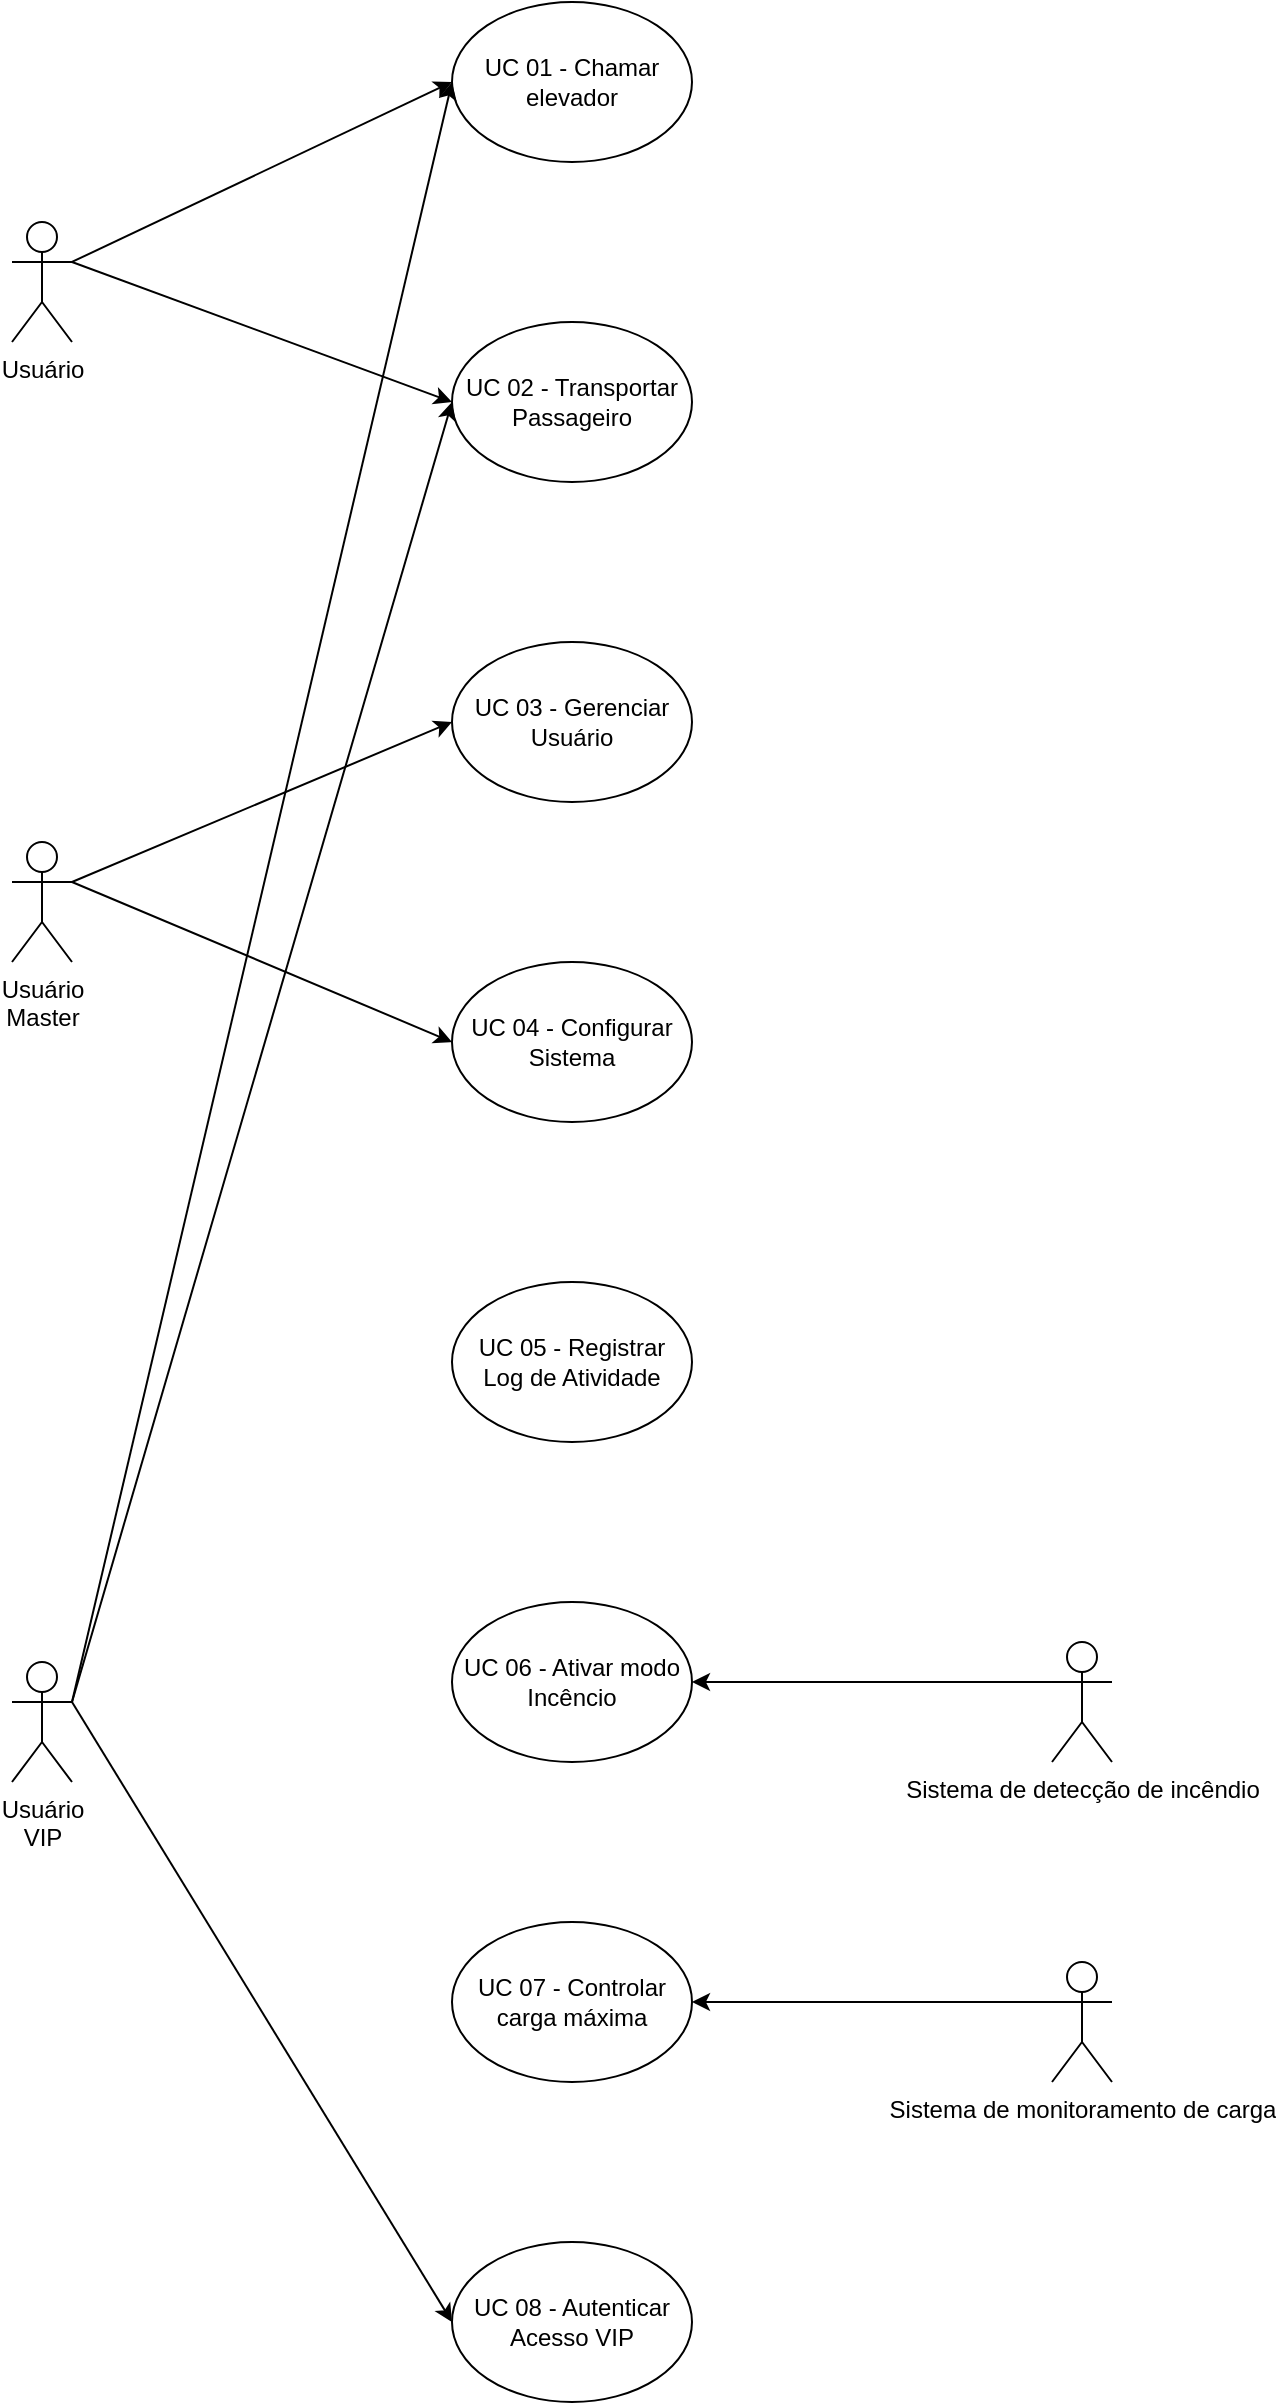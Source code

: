 <mxfile version="24.8.4">
  <diagram name="Página-1" id="GKXoOICRaqLs6bxmES5K">
    <mxGraphModel dx="1434" dy="746" grid="1" gridSize="10" guides="1" tooltips="1" connect="1" arrows="1" fold="1" page="1" pageScale="1" pageWidth="827" pageHeight="1169" math="0" shadow="0">
      <root>
        <mxCell id="0" />
        <mxCell id="1" parent="0" />
        <mxCell id="_bmpQhyxs5mGQkJciRoT-1" value="UC 03 - Gerenciar Usuário" style="ellipse;whiteSpace=wrap;html=1;" vertex="1" parent="1">
          <mxGeometry x="360" y="360" width="120" height="80" as="geometry" />
        </mxCell>
        <mxCell id="_bmpQhyxs5mGQkJciRoT-2" value="UC 02 - Transportar Passageiro" style="ellipse;whiteSpace=wrap;html=1;" vertex="1" parent="1">
          <mxGeometry x="360" y="200" width="120" height="80" as="geometry" />
        </mxCell>
        <mxCell id="_bmpQhyxs5mGQkJciRoT-3" value="UC 01 - Chamar elevador" style="ellipse;whiteSpace=wrap;html=1;" vertex="1" parent="1">
          <mxGeometry x="360" y="40" width="120" height="80" as="geometry" />
        </mxCell>
        <mxCell id="_bmpQhyxs5mGQkJciRoT-4" value="UC 05 - Registrar&lt;div&gt;Log de Atividade&lt;/div&gt;" style="ellipse;whiteSpace=wrap;html=1;" vertex="1" parent="1">
          <mxGeometry x="360" y="680" width="120" height="80" as="geometry" />
        </mxCell>
        <mxCell id="_bmpQhyxs5mGQkJciRoT-5" value="UC 04 - Configurar Sistema" style="ellipse;whiteSpace=wrap;html=1;" vertex="1" parent="1">
          <mxGeometry x="360" y="520" width="120" height="80" as="geometry" />
        </mxCell>
        <mxCell id="_bmpQhyxs5mGQkJciRoT-12" style="rounded=0;orthogonalLoop=1;jettySize=auto;html=1;exitX=1;exitY=0.333;exitDx=0;exitDy=0;exitPerimeter=0;entryX=0;entryY=0.5;entryDx=0;entryDy=0;" edge="1" parent="1" source="_bmpQhyxs5mGQkJciRoT-6" target="_bmpQhyxs5mGQkJciRoT-3">
          <mxGeometry relative="1" as="geometry" />
        </mxCell>
        <mxCell id="_bmpQhyxs5mGQkJciRoT-13" style="rounded=0;orthogonalLoop=1;jettySize=auto;html=1;exitX=1;exitY=0.333;exitDx=0;exitDy=0;exitPerimeter=0;entryX=0;entryY=0.5;entryDx=0;entryDy=0;" edge="1" parent="1" source="_bmpQhyxs5mGQkJciRoT-6" target="_bmpQhyxs5mGQkJciRoT-2">
          <mxGeometry relative="1" as="geometry" />
        </mxCell>
        <mxCell id="_bmpQhyxs5mGQkJciRoT-6" value="Usuário" style="shape=umlActor;verticalLabelPosition=bottom;verticalAlign=top;html=1;outlineConnect=0;direction=east;" vertex="1" parent="1">
          <mxGeometry x="140" y="150" width="30" height="60" as="geometry" />
        </mxCell>
        <mxCell id="_bmpQhyxs5mGQkJciRoT-7" value="UC 06 - Ativar modo Incêncio" style="ellipse;whiteSpace=wrap;html=1;" vertex="1" parent="1">
          <mxGeometry x="360" y="840" width="120" height="80" as="geometry" />
        </mxCell>
        <mxCell id="_bmpQhyxs5mGQkJciRoT-8" value="UC 07 - Controlar&lt;div&gt;carga máxima&lt;/div&gt;" style="ellipse;whiteSpace=wrap;html=1;" vertex="1" parent="1">
          <mxGeometry x="360" y="1000" width="120" height="80" as="geometry" />
        </mxCell>
        <mxCell id="_bmpQhyxs5mGQkJciRoT-9" value="UC 08 - Autenticar&lt;div&gt;Acesso VIP&lt;/div&gt;" style="ellipse;whiteSpace=wrap;html=1;" vertex="1" parent="1">
          <mxGeometry x="360" y="1160" width="120" height="80" as="geometry" />
        </mxCell>
        <mxCell id="_bmpQhyxs5mGQkJciRoT-16" style="rounded=0;orthogonalLoop=1;jettySize=auto;html=1;exitX=1;exitY=0.333;exitDx=0;exitDy=0;exitPerimeter=0;entryX=0;entryY=0.5;entryDx=0;entryDy=0;" edge="1" parent="1" source="_bmpQhyxs5mGQkJciRoT-14" target="_bmpQhyxs5mGQkJciRoT-1">
          <mxGeometry relative="1" as="geometry" />
        </mxCell>
        <mxCell id="_bmpQhyxs5mGQkJciRoT-17" style="rounded=0;orthogonalLoop=1;jettySize=auto;html=1;exitX=1;exitY=0.333;exitDx=0;exitDy=0;exitPerimeter=0;entryX=0;entryY=0.5;entryDx=0;entryDy=0;" edge="1" parent="1" source="_bmpQhyxs5mGQkJciRoT-14" target="_bmpQhyxs5mGQkJciRoT-5">
          <mxGeometry relative="1" as="geometry" />
        </mxCell>
        <mxCell id="_bmpQhyxs5mGQkJciRoT-14" value="Usuário&lt;div&gt;Master&lt;/div&gt;" style="shape=umlActor;verticalLabelPosition=bottom;verticalAlign=top;html=1;outlineConnect=0;" vertex="1" parent="1">
          <mxGeometry x="140" y="460" width="30" height="60" as="geometry" />
        </mxCell>
        <mxCell id="_bmpQhyxs5mGQkJciRoT-23" style="rounded=0;orthogonalLoop=1;jettySize=auto;html=1;exitX=0;exitY=0.333;exitDx=0;exitDy=0;exitPerimeter=0;entryX=1;entryY=0.5;entryDx=0;entryDy=0;" edge="1" parent="1" source="_bmpQhyxs5mGQkJciRoT-18" target="_bmpQhyxs5mGQkJciRoT-7">
          <mxGeometry relative="1" as="geometry" />
        </mxCell>
        <mxCell id="_bmpQhyxs5mGQkJciRoT-18" value="Sistema de detecção de incêndio" style="shape=umlActor;verticalLabelPosition=bottom;verticalAlign=top;html=1;outlineConnect=0;" vertex="1" parent="1">
          <mxGeometry x="660" y="860" width="30" height="60" as="geometry" />
        </mxCell>
        <mxCell id="_bmpQhyxs5mGQkJciRoT-24" style="rounded=0;orthogonalLoop=1;jettySize=auto;html=1;exitX=0;exitY=0.333;exitDx=0;exitDy=0;exitPerimeter=0;" edge="1" parent="1" source="_bmpQhyxs5mGQkJciRoT-22" target="_bmpQhyxs5mGQkJciRoT-8">
          <mxGeometry relative="1" as="geometry" />
        </mxCell>
        <mxCell id="_bmpQhyxs5mGQkJciRoT-22" value="Sistema de monitoramento de carga" style="shape=umlActor;verticalLabelPosition=bottom;verticalAlign=top;html=1;outlineConnect=0;" vertex="1" parent="1">
          <mxGeometry x="660" y="1020" width="30" height="60" as="geometry" />
        </mxCell>
        <mxCell id="_bmpQhyxs5mGQkJciRoT-26" style="rounded=0;orthogonalLoop=1;jettySize=auto;html=1;exitX=1;exitY=0.333;exitDx=0;exitDy=0;exitPerimeter=0;entryX=0;entryY=0.5;entryDx=0;entryDy=0;" edge="1" parent="1" source="_bmpQhyxs5mGQkJciRoT-25" target="_bmpQhyxs5mGQkJciRoT-9">
          <mxGeometry relative="1" as="geometry" />
        </mxCell>
        <mxCell id="_bmpQhyxs5mGQkJciRoT-27" style="rounded=0;orthogonalLoop=1;jettySize=auto;html=1;exitX=1;exitY=0.333;exitDx=0;exitDy=0;exitPerimeter=0;entryX=0;entryY=0.5;entryDx=0;entryDy=0;" edge="1" parent="1" source="_bmpQhyxs5mGQkJciRoT-25" target="_bmpQhyxs5mGQkJciRoT-3">
          <mxGeometry relative="1" as="geometry" />
        </mxCell>
        <mxCell id="_bmpQhyxs5mGQkJciRoT-28" style="rounded=0;orthogonalLoop=1;jettySize=auto;html=1;exitX=1;exitY=0.333;exitDx=0;exitDy=0;exitPerimeter=0;entryX=0;entryY=0.5;entryDx=0;entryDy=0;" edge="1" parent="1" source="_bmpQhyxs5mGQkJciRoT-25" target="_bmpQhyxs5mGQkJciRoT-2">
          <mxGeometry relative="1" as="geometry" />
        </mxCell>
        <mxCell id="_bmpQhyxs5mGQkJciRoT-25" value="Usuário&lt;div&gt;VIP&lt;/div&gt;" style="shape=umlActor;verticalLabelPosition=bottom;verticalAlign=top;html=1;outlineConnect=0;direction=east;" vertex="1" parent="1">
          <mxGeometry x="140" y="870" width="30" height="60" as="geometry" />
        </mxCell>
      </root>
    </mxGraphModel>
  </diagram>
</mxfile>
